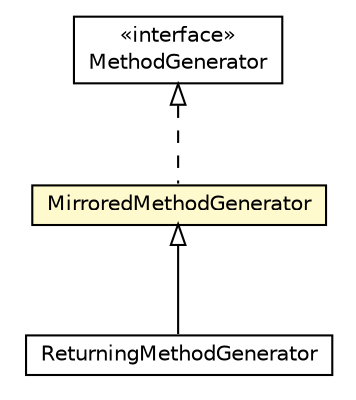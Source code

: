 #!/usr/local/bin/dot
#
# Class diagram 
# Generated by UMLGraph version 5.1 (http://www.umlgraph.org/)
#

digraph G {
	edge [fontname="Helvetica",fontsize=10,labelfontname="Helvetica",labelfontsize=10];
	node [fontname="Helvetica",fontsize=10,shape=plaintext];
	nodesep=0.25;
	ranksep=0.5;
	// org.androidtransfuse.gen.componentBuilder.ReturningMethodGenerator
	c87925 [label=<<table title="org.androidtransfuse.gen.componentBuilder.ReturningMethodGenerator" border="0" cellborder="1" cellspacing="0" cellpadding="2" port="p" href="./ReturningMethodGenerator.html">
		<tr><td><table border="0" cellspacing="0" cellpadding="1">
<tr><td align="center" balign="center"> ReturningMethodGenerator </td></tr>
		</table></td></tr>
		</table>>, fontname="Helvetica", fontcolor="black", fontsize=10.0];
	// org.androidtransfuse.gen.componentBuilder.MethodGenerator
	c87933 [label=<<table title="org.androidtransfuse.gen.componentBuilder.MethodGenerator" border="0" cellborder="1" cellspacing="0" cellpadding="2" port="p" href="./MethodGenerator.html">
		<tr><td><table border="0" cellspacing="0" cellpadding="1">
<tr><td align="center" balign="center"> &#171;interface&#187; </td></tr>
<tr><td align="center" balign="center"> MethodGenerator </td></tr>
		</table></td></tr>
		</table>>, fontname="Helvetica", fontcolor="black", fontsize=10.0];
	// org.androidtransfuse.gen.componentBuilder.MirroredMethodGenerator
	c87938 [label=<<table title="org.androidtransfuse.gen.componentBuilder.MirroredMethodGenerator" border="0" cellborder="1" cellspacing="0" cellpadding="2" port="p" bgcolor="lemonChiffon" href="./MirroredMethodGenerator.html">
		<tr><td><table border="0" cellspacing="0" cellpadding="1">
<tr><td align="center" balign="center"> MirroredMethodGenerator </td></tr>
		</table></td></tr>
		</table>>, fontname="Helvetica", fontcolor="black", fontsize=10.0];
	//org.androidtransfuse.gen.componentBuilder.ReturningMethodGenerator extends org.androidtransfuse.gen.componentBuilder.MirroredMethodGenerator
	c87938:p -> c87925:p [dir=back,arrowtail=empty];
	//org.androidtransfuse.gen.componentBuilder.MirroredMethodGenerator implements org.androidtransfuse.gen.componentBuilder.MethodGenerator
	c87933:p -> c87938:p [dir=back,arrowtail=empty,style=dashed];
}

